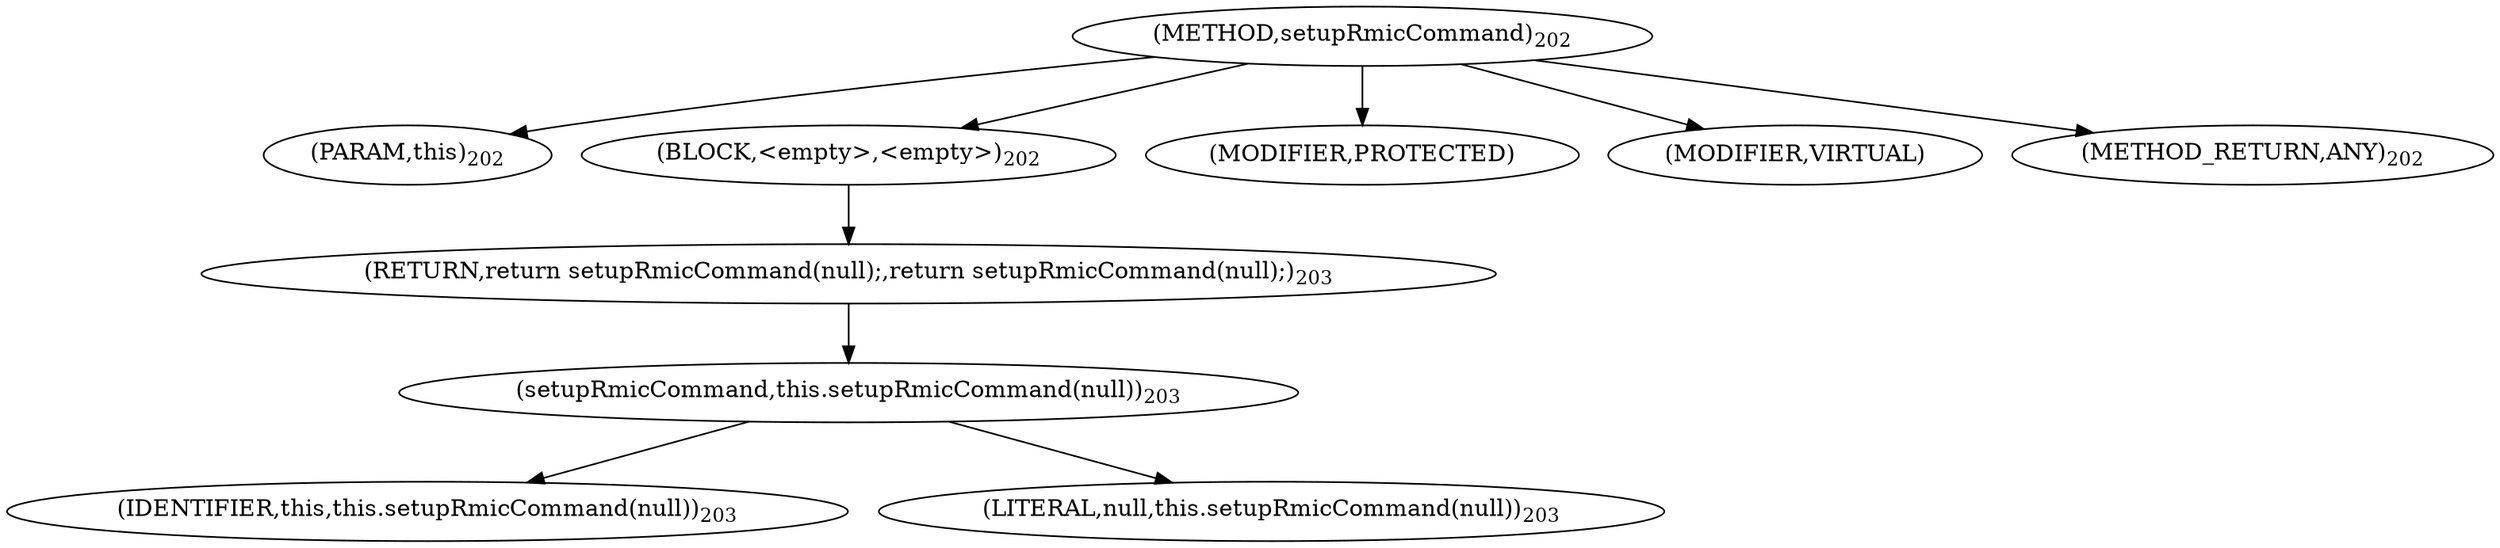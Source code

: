 digraph "setupRmicCommand" {  
"468" [label = <(METHOD,setupRmicCommand)<SUB>202</SUB>> ]
"14" [label = <(PARAM,this)<SUB>202</SUB>> ]
"469" [label = <(BLOCK,&lt;empty&gt;,&lt;empty&gt;)<SUB>202</SUB>> ]
"470" [label = <(RETURN,return setupRmicCommand(null);,return setupRmicCommand(null);)<SUB>203</SUB>> ]
"471" [label = <(setupRmicCommand,this.setupRmicCommand(null))<SUB>203</SUB>> ]
"13" [label = <(IDENTIFIER,this,this.setupRmicCommand(null))<SUB>203</SUB>> ]
"472" [label = <(LITERAL,null,this.setupRmicCommand(null))<SUB>203</SUB>> ]
"473" [label = <(MODIFIER,PROTECTED)> ]
"474" [label = <(MODIFIER,VIRTUAL)> ]
"475" [label = <(METHOD_RETURN,ANY)<SUB>202</SUB>> ]
  "468" -> "14" 
  "468" -> "469" 
  "468" -> "473" 
  "468" -> "474" 
  "468" -> "475" 
  "469" -> "470" 
  "470" -> "471" 
  "471" -> "13" 
  "471" -> "472" 
}
